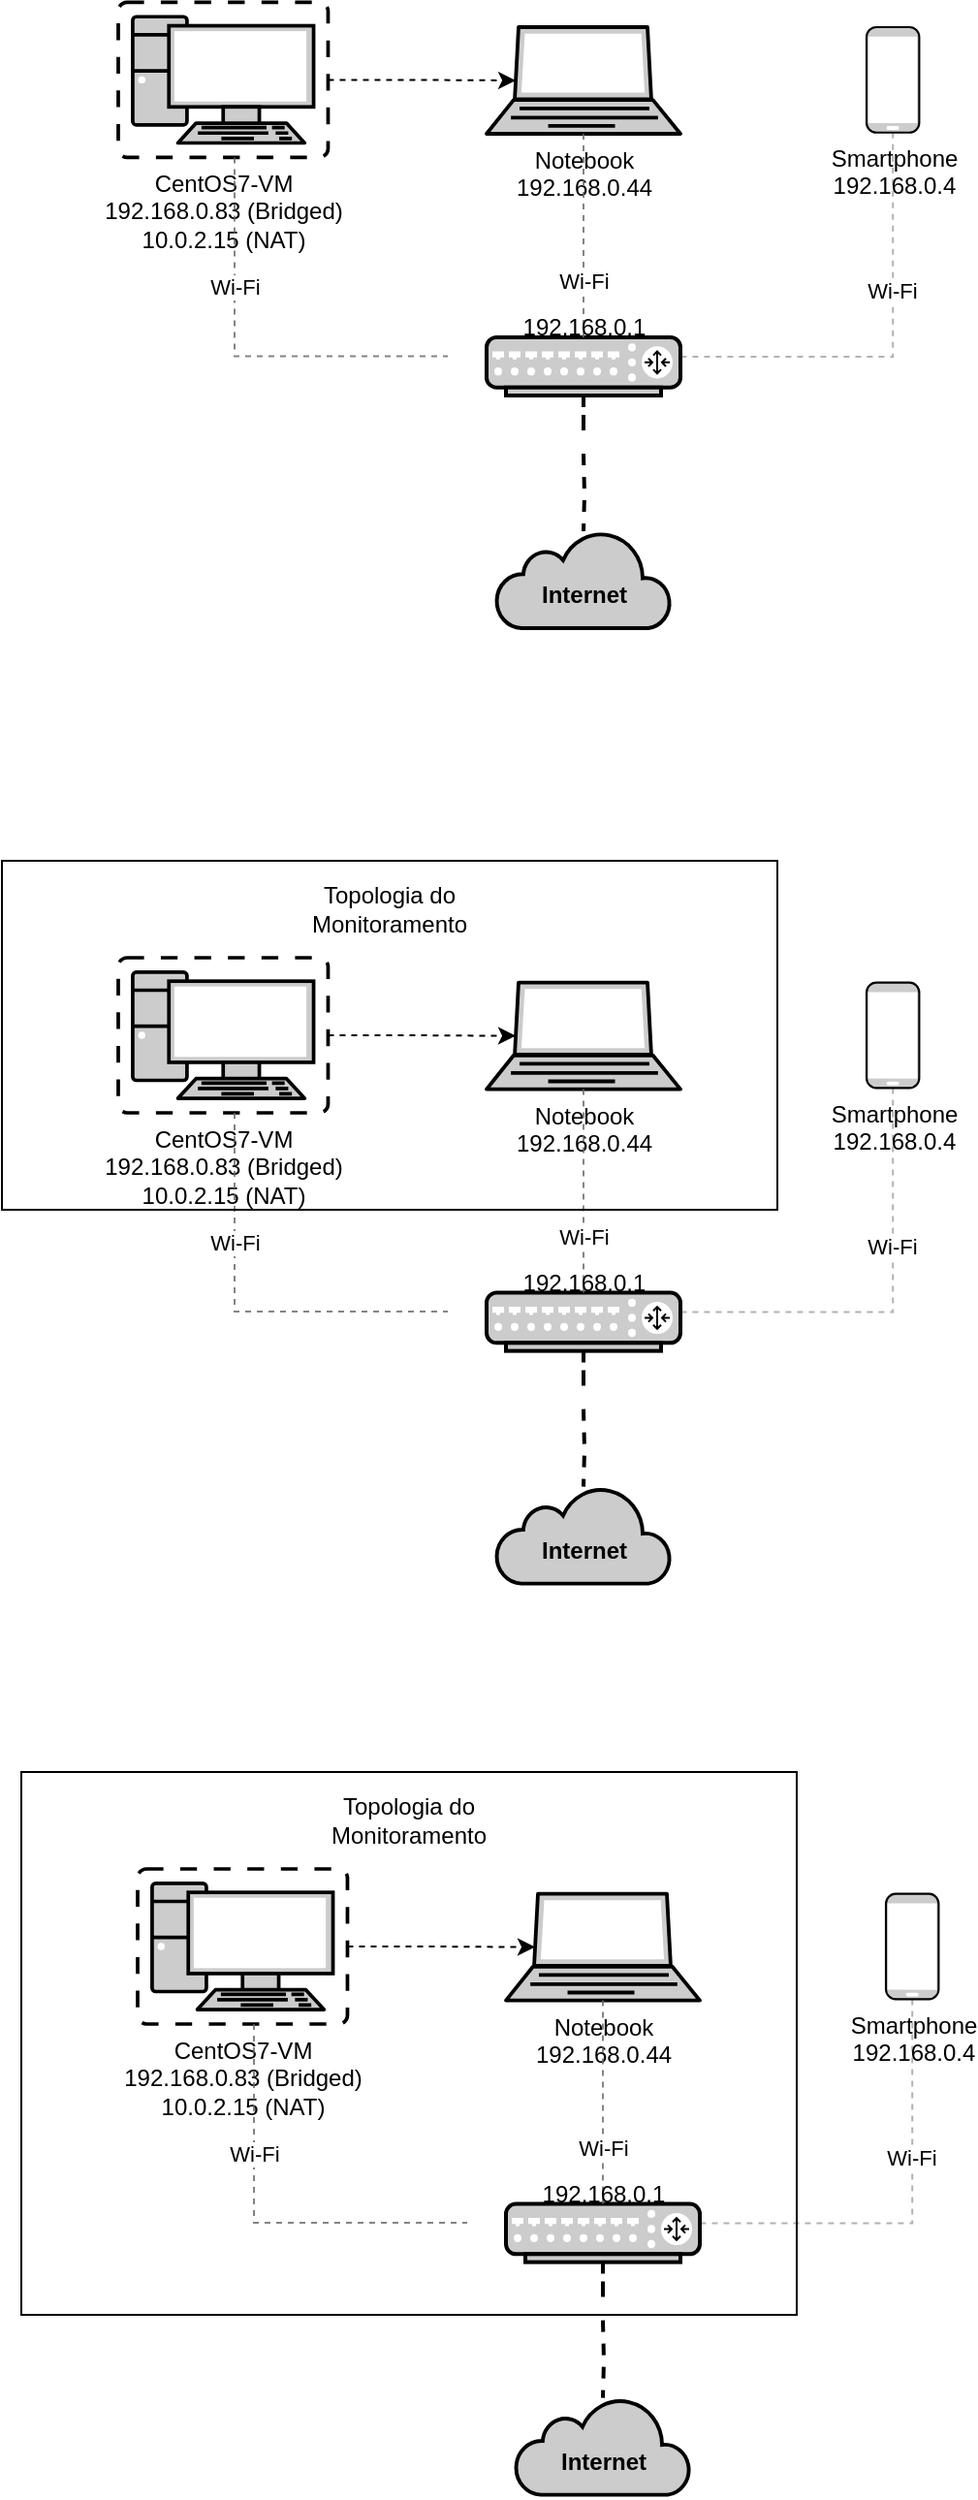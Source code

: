 <mxfile version="27.0.9">
  <diagram name="Page-1" id="3zVVUf_f2HV1rA6rrz_c">
    <mxGraphModel grid="1" page="1" gridSize="10" guides="1" tooltips="1" connect="1" arrows="1" fold="1" pageScale="1" pageWidth="850" pageHeight="1100" math="0" shadow="0">
      <root>
        <mxCell id="0" />
        <mxCell id="1" parent="0" />
        <mxCell id="fGgHPvQIKBjHU2UXJP68-2" value="&lt;div&gt;Notebook&lt;/div&gt;&lt;div&gt;192.168.0.44&lt;/div&gt;" style="fontColor=#000000;verticalAlign=top;verticalLabelPosition=bottom;labelPosition=center;align=center;html=1;outlineConnect=0;fillColor=#CCCCCC;strokeColor=#000000;gradientColor=none;gradientDirection=north;strokeWidth=2;shape=mxgraph.networks.laptop;" vertex="1" parent="1">
          <mxGeometry x="350" y="190" width="100" height="55" as="geometry" />
        </mxCell>
        <mxCell id="fGgHPvQIKBjHU2UXJP68-15" style="edgeStyle=orthogonalEdgeStyle;rounded=0;orthogonalLoop=1;jettySize=auto;html=1;entryX=0.15;entryY=0.5;entryDx=0;entryDy=0;entryPerimeter=0;dashed=1;" edge="1" parent="1" source="fGgHPvQIKBjHU2UXJP68-3" target="fGgHPvQIKBjHU2UXJP68-2">
          <mxGeometry relative="1" as="geometry" />
        </mxCell>
        <mxCell id="fGgHPvQIKBjHU2UXJP68-3" value="&lt;div&gt;&lt;span&gt;CentOS7-VM&lt;/span&gt;&lt;/div&gt;&lt;div&gt;192.168.0.83 (Bridged)&lt;/div&gt;&lt;div&gt;10.0.2.15 (NAT)&lt;/div&gt;" style="fontColor=#000000;verticalAlign=top;verticalLabelPosition=bottom;labelPosition=center;align=center;html=1;outlineConnect=0;fillColor=#CCCCCC;strokeColor=#000000;gradientColor=none;gradientDirection=north;strokeWidth=2;shape=mxgraph.networks.virtual_pc;" vertex="1" parent="1">
          <mxGeometry x="160" y="177.19" width="108.24" height="80" as="geometry" />
        </mxCell>
        <mxCell id="fGgHPvQIKBjHU2UXJP68-11" style="edgeStyle=orthogonalEdgeStyle;rounded=0;orthogonalLoop=1;jettySize=auto;html=1;startArrow=none;startFill=0;endArrow=none;dashed=1;fillColor=#f5f5f5;strokeColor=#666666;opacity=50;fontColor=#000000;" edge="1" parent="1" source="fGgHPvQIKBjHU2UXJP68-4" target="fGgHPvQIKBjHU2UXJP68-6">
          <mxGeometry relative="1" as="geometry">
            <Array as="points">
              <mxPoint x="560" y="360" />
            </Array>
          </mxGeometry>
        </mxCell>
        <mxCell id="fGgHPvQIKBjHU2UXJP68-13" value="Wi-Fi" style="edgeLabel;html=1;align=center;verticalAlign=middle;resizable=0;points=[];fontColor=#000000;" connectable="0" vertex="1" parent="fGgHPvQIKBjHU2UXJP68-11">
          <mxGeometry x="0.051" y="2" relative="1" as="geometry">
            <mxPoint x="2" y="-36" as="offset" />
          </mxGeometry>
        </mxCell>
        <mxCell id="fGgHPvQIKBjHU2UXJP68-4" value="&lt;div&gt;Smartphone&lt;/div&gt;&lt;div&gt;192.168.0.4&lt;/div&gt;" style="fontColor=#000000;verticalAlign=top;verticalLabelPosition=bottom;labelPosition=center;align=center;html=1;outlineConnect=0;fillColor=#CCCCCC;strokeColor=#000000;gradientColor=none;gradientDirection=north;strokeWidth=2;shape=mxgraph.networks.mobile;" vertex="1" parent="1">
          <mxGeometry x="546" y="190" width="27.19" height="54.38" as="geometry" />
        </mxCell>
        <mxCell id="fGgHPvQIKBjHU2UXJP68-8" style="edgeStyle=orthogonalEdgeStyle;rounded=0;orthogonalLoop=1;jettySize=auto;html=1;startArrow=none;startFill=0;endArrow=none;dashed=1;fontColor=#000000;strokeColor=#000000;strokeWidth=2;" edge="1" parent="1" target="fGgHPvQIKBjHU2UXJP68-7">
          <mxGeometry relative="1" as="geometry">
            <mxPoint x="400" y="410" as="sourcePoint" />
          </mxGeometry>
        </mxCell>
        <mxCell id="fGgHPvQIKBjHU2UXJP68-6" value="" style="fontColor=#000000;verticalAlign=top;verticalLabelPosition=bottom;labelPosition=center;align=center;html=1;outlineConnect=0;fillColor=#CCCCCC;strokeColor=#000000;gradientColor=none;gradientDirection=north;strokeWidth=2;shape=mxgraph.networks.router;" vertex="1" parent="1">
          <mxGeometry x="350" y="350" width="100" height="30" as="geometry" />
        </mxCell>
        <mxCell id="fGgHPvQIKBjHU2UXJP68-7" value="&lt;div&gt;&lt;b&gt;&lt;br&gt;&lt;/b&gt;&lt;/div&gt;&lt;div&gt;&lt;b&gt;Internet&lt;/b&gt;&lt;/div&gt;" style="html=1;outlineConnect=0;fillColor=#CCCCCC;strokeColor=#000000;gradientColor=none;gradientDirection=north;strokeWidth=2;shape=mxgraph.networks.cloud;fontColor=#000000;" vertex="1" parent="1">
          <mxGeometry x="355" y="450" width="90" height="50" as="geometry" />
        </mxCell>
        <mxCell id="fGgHPvQIKBjHU2UXJP68-9" style="edgeStyle=orthogonalEdgeStyle;rounded=0;orthogonalLoop=1;jettySize=auto;html=1;dashed=1;endArrow=none;startFill=0;fillColor=#f5f5f5;strokeColor=#666666;opacity=80;fontColor=#000000;" edge="1" parent="1">
          <mxGeometry relative="1" as="geometry">
            <mxPoint x="220" y="257.19" as="sourcePoint" />
            <mxPoint x="330" y="359.69" as="targetPoint" />
            <Array as="points">
              <mxPoint x="220" y="359.69" />
            </Array>
          </mxGeometry>
        </mxCell>
        <mxCell id="fGgHPvQIKBjHU2UXJP68-14" value="Wi-Fi" style="edgeLabel;html=1;align=center;verticalAlign=middle;resizable=0;points=[];fontColor=#000000;" connectable="0" vertex="1" parent="fGgHPvQIKBjHU2UXJP68-9">
          <mxGeometry x="-0.375" relative="1" as="geometry">
            <mxPoint as="offset" />
          </mxGeometry>
        </mxCell>
        <mxCell id="fGgHPvQIKBjHU2UXJP68-10" style="edgeStyle=orthogonalEdgeStyle;rounded=0;orthogonalLoop=1;jettySize=auto;html=1;entryX=0.5;entryY=0;entryDx=0;entryDy=0;entryPerimeter=0;startArrow=none;startFill=0;endArrow=none;dashed=1;fillColor=#f5f5f5;strokeColor=#666666;opacity=80;fontColor=#000000;" edge="1" parent="1" source="fGgHPvQIKBjHU2UXJP68-2" target="fGgHPvQIKBjHU2UXJP68-6">
          <mxGeometry relative="1" as="geometry">
            <Array as="points">
              <mxPoint x="400" y="230" />
              <mxPoint x="400" y="230" />
            </Array>
          </mxGeometry>
        </mxCell>
        <mxCell id="fGgHPvQIKBjHU2UXJP68-12" value="&lt;div&gt;Wi-Fi&lt;/div&gt;" style="edgeLabel;html=1;align=center;verticalAlign=middle;resizable=0;points=[];fontColor=#000000;" connectable="0" vertex="1" parent="fGgHPvQIKBjHU2UXJP68-10">
          <mxGeometry x="0.174" y="-3" relative="1" as="geometry">
            <mxPoint x="3" y="14" as="offset" />
          </mxGeometry>
        </mxCell>
        <mxCell id="9OlITM3bLRna7CYPGqwV-3" value="" style="edgeStyle=orthogonalEdgeStyle;rounded=0;orthogonalLoop=1;jettySize=auto;html=1;startArrow=none;startFill=0;endArrow=none;dashed=1;fontColor=#000000;strokeColor=#000000;strokeWidth=2;" edge="1" parent="1" source="fGgHPvQIKBjHU2UXJP68-6">
          <mxGeometry relative="1" as="geometry">
            <mxPoint x="400" y="380" as="sourcePoint" />
            <mxPoint x="400.0" y="380" as="targetPoint" />
          </mxGeometry>
        </mxCell>
        <mxCell id="9OlITM3bLRna7CYPGqwV-4" value="192.168.0.1" style="text;html=1;align=center;verticalAlign=middle;resizable=0;points=[];autosize=1;strokeColor=none;fillColor=none;" vertex="1" parent="1">
          <mxGeometry x="355" y="330" width="90" height="30" as="geometry" />
        </mxCell>
        <mxCell id="h2hckbnsCygy0q_4kNPu-1" value="&lt;div&gt;Notebook&lt;/div&gt;&lt;div&gt;192.168.0.44&lt;/div&gt;" style="fontColor=#000000;verticalAlign=top;verticalLabelPosition=bottom;labelPosition=center;align=center;html=1;outlineConnect=0;fillColor=#CCCCCC;strokeColor=#000000;gradientColor=none;gradientDirection=north;strokeWidth=2;shape=mxgraph.networks.laptop;" vertex="1" parent="1">
          <mxGeometry x="350" y="682.81" width="100" height="55" as="geometry" />
        </mxCell>
        <mxCell id="h2hckbnsCygy0q_4kNPu-2" style="edgeStyle=orthogonalEdgeStyle;rounded=0;orthogonalLoop=1;jettySize=auto;html=1;entryX=0.15;entryY=0.5;entryDx=0;entryDy=0;entryPerimeter=0;dashed=1;" edge="1" parent="1" source="h2hckbnsCygy0q_4kNPu-3" target="h2hckbnsCygy0q_4kNPu-1">
          <mxGeometry relative="1" as="geometry" />
        </mxCell>
        <mxCell id="h2hckbnsCygy0q_4kNPu-3" value="&lt;div&gt;&lt;span&gt;CentOS7-VM&lt;/span&gt;&lt;/div&gt;&lt;div&gt;192.168.0.83 (Bridged)&lt;/div&gt;&lt;div&gt;10.0.2.15 (NAT)&lt;/div&gt;" style="fontColor=#000000;verticalAlign=top;verticalLabelPosition=bottom;labelPosition=center;align=center;html=1;outlineConnect=0;fillColor=#CCCCCC;strokeColor=#000000;gradientColor=none;gradientDirection=north;strokeWidth=2;shape=mxgraph.networks.virtual_pc;" vertex="1" parent="1">
          <mxGeometry x="160" y="670" width="108.24" height="80" as="geometry" />
        </mxCell>
        <mxCell id="h2hckbnsCygy0q_4kNPu-4" style="edgeStyle=orthogonalEdgeStyle;rounded=0;orthogonalLoop=1;jettySize=auto;html=1;startArrow=none;startFill=0;endArrow=none;dashed=1;fillColor=#f5f5f5;strokeColor=#666666;opacity=50;fontColor=#000000;" edge="1" parent="1" source="h2hckbnsCygy0q_4kNPu-6" target="h2hckbnsCygy0q_4kNPu-8">
          <mxGeometry relative="1" as="geometry">
            <Array as="points">
              <mxPoint x="560" y="852.81" />
            </Array>
          </mxGeometry>
        </mxCell>
        <mxCell id="h2hckbnsCygy0q_4kNPu-5" value="Wi-Fi" style="edgeLabel;html=1;align=center;verticalAlign=middle;resizable=0;points=[];fontColor=#000000;" connectable="0" vertex="1" parent="h2hckbnsCygy0q_4kNPu-4">
          <mxGeometry x="0.051" y="2" relative="1" as="geometry">
            <mxPoint x="2" y="-36" as="offset" />
          </mxGeometry>
        </mxCell>
        <mxCell id="h2hckbnsCygy0q_4kNPu-6" value="&lt;div&gt;Smartphone&lt;/div&gt;&lt;div&gt;192.168.0.4&lt;/div&gt;" style="fontColor=#000000;verticalAlign=top;verticalLabelPosition=bottom;labelPosition=center;align=center;html=1;outlineConnect=0;fillColor=#CCCCCC;strokeColor=#000000;gradientColor=none;gradientDirection=north;strokeWidth=2;shape=mxgraph.networks.mobile;" vertex="1" parent="1">
          <mxGeometry x="546" y="682.81" width="27.19" height="54.38" as="geometry" />
        </mxCell>
        <mxCell id="h2hckbnsCygy0q_4kNPu-7" style="edgeStyle=orthogonalEdgeStyle;rounded=0;orthogonalLoop=1;jettySize=auto;html=1;startArrow=none;startFill=0;endArrow=none;dashed=1;fontColor=#000000;strokeColor=#000000;strokeWidth=2;" edge="1" parent="1" target="h2hckbnsCygy0q_4kNPu-9">
          <mxGeometry relative="1" as="geometry">
            <mxPoint x="400" y="902.81" as="sourcePoint" />
          </mxGeometry>
        </mxCell>
        <mxCell id="h2hckbnsCygy0q_4kNPu-8" value="" style="fontColor=#000000;verticalAlign=top;verticalLabelPosition=bottom;labelPosition=center;align=center;html=1;outlineConnect=0;fillColor=#CCCCCC;strokeColor=#000000;gradientColor=none;gradientDirection=north;strokeWidth=2;shape=mxgraph.networks.router;" vertex="1" parent="1">
          <mxGeometry x="350" y="842.81" width="100" height="30" as="geometry" />
        </mxCell>
        <mxCell id="h2hckbnsCygy0q_4kNPu-9" value="&lt;div&gt;&lt;b&gt;&lt;br&gt;&lt;/b&gt;&lt;/div&gt;&lt;div&gt;&lt;b&gt;Internet&lt;/b&gt;&lt;/div&gt;" style="html=1;outlineConnect=0;fillColor=#CCCCCC;strokeColor=#000000;gradientColor=none;gradientDirection=north;strokeWidth=2;shape=mxgraph.networks.cloud;fontColor=#000000;" vertex="1" parent="1">
          <mxGeometry x="355" y="942.81" width="90" height="50" as="geometry" />
        </mxCell>
        <mxCell id="h2hckbnsCygy0q_4kNPu-10" style="edgeStyle=orthogonalEdgeStyle;rounded=0;orthogonalLoop=1;jettySize=auto;html=1;dashed=1;endArrow=none;startFill=0;fillColor=#f5f5f5;strokeColor=#666666;opacity=80;fontColor=#000000;" edge="1" parent="1">
          <mxGeometry relative="1" as="geometry">
            <mxPoint x="220" y="750" as="sourcePoint" />
            <mxPoint x="330" y="852.5" as="targetPoint" />
            <Array as="points">
              <mxPoint x="220" y="852.5" />
            </Array>
          </mxGeometry>
        </mxCell>
        <mxCell id="h2hckbnsCygy0q_4kNPu-11" value="Wi-Fi" style="edgeLabel;html=1;align=center;verticalAlign=middle;resizable=0;points=[];fontColor=#000000;" connectable="0" vertex="1" parent="h2hckbnsCygy0q_4kNPu-10">
          <mxGeometry x="-0.375" relative="1" as="geometry">
            <mxPoint as="offset" />
          </mxGeometry>
        </mxCell>
        <mxCell id="h2hckbnsCygy0q_4kNPu-12" style="edgeStyle=orthogonalEdgeStyle;rounded=0;orthogonalLoop=1;jettySize=auto;html=1;entryX=0.5;entryY=0;entryDx=0;entryDy=0;entryPerimeter=0;startArrow=none;startFill=0;endArrow=none;dashed=1;fillColor=#f5f5f5;strokeColor=#666666;opacity=80;fontColor=#000000;" edge="1" parent="1" source="h2hckbnsCygy0q_4kNPu-1" target="h2hckbnsCygy0q_4kNPu-8">
          <mxGeometry relative="1" as="geometry">
            <Array as="points">
              <mxPoint x="400" y="722.81" />
              <mxPoint x="400" y="722.81" />
            </Array>
          </mxGeometry>
        </mxCell>
        <mxCell id="h2hckbnsCygy0q_4kNPu-13" value="&lt;div&gt;Wi-Fi&lt;/div&gt;" style="edgeLabel;html=1;align=center;verticalAlign=middle;resizable=0;points=[];fontColor=#000000;" connectable="0" vertex="1" parent="h2hckbnsCygy0q_4kNPu-12">
          <mxGeometry x="0.174" y="-3" relative="1" as="geometry">
            <mxPoint x="3" y="14" as="offset" />
          </mxGeometry>
        </mxCell>
        <mxCell id="h2hckbnsCygy0q_4kNPu-14" value="" style="edgeStyle=orthogonalEdgeStyle;rounded=0;orthogonalLoop=1;jettySize=auto;html=1;startArrow=none;startFill=0;endArrow=none;dashed=1;fontColor=#000000;strokeColor=#000000;strokeWidth=2;" edge="1" parent="1" source="h2hckbnsCygy0q_4kNPu-8">
          <mxGeometry relative="1" as="geometry">
            <mxPoint x="400" y="872.81" as="sourcePoint" />
            <mxPoint x="400.0" y="872.81" as="targetPoint" />
          </mxGeometry>
        </mxCell>
        <mxCell id="h2hckbnsCygy0q_4kNPu-15" value="192.168.0.1" style="text;html=1;align=center;verticalAlign=middle;resizable=0;points=[];autosize=1;strokeColor=none;fillColor=none;" vertex="1" parent="1">
          <mxGeometry x="355" y="822.81" width="90" height="30" as="geometry" />
        </mxCell>
        <mxCell id="h2hckbnsCygy0q_4kNPu-17" value="" style="rounded=0;whiteSpace=wrap;html=1;fillStyle=auto;fillColor=none;" vertex="1" parent="1">
          <mxGeometry x="100" y="620" width="400" height="180" as="geometry" />
        </mxCell>
        <mxCell id="h2hckbnsCygy0q_4kNPu-18" value="Topologia do Monitoramento" style="text;html=1;align=center;verticalAlign=middle;whiteSpace=wrap;rounded=0;fontStyle=0" vertex="1" parent="1">
          <mxGeometry x="245" y="630" width="110" height="30" as="geometry" />
        </mxCell>
        <mxCell id="h2hckbnsCygy0q_4kNPu-19" value="&lt;div&gt;Notebook&lt;/div&gt;&lt;div&gt;192.168.0.44&lt;/div&gt;" style="fontColor=#000000;verticalAlign=top;verticalLabelPosition=bottom;labelPosition=center;align=center;html=1;outlineConnect=0;fillColor=#CCCCCC;strokeColor=#000000;gradientColor=none;gradientDirection=north;strokeWidth=2;shape=mxgraph.networks.laptop;" vertex="1" parent="1">
          <mxGeometry x="360" y="1152.81" width="100" height="55" as="geometry" />
        </mxCell>
        <mxCell id="h2hckbnsCygy0q_4kNPu-20" style="edgeStyle=orthogonalEdgeStyle;rounded=0;orthogonalLoop=1;jettySize=auto;html=1;entryX=0.15;entryY=0.5;entryDx=0;entryDy=0;entryPerimeter=0;dashed=1;" edge="1" parent="1" source="h2hckbnsCygy0q_4kNPu-21" target="h2hckbnsCygy0q_4kNPu-19">
          <mxGeometry relative="1" as="geometry" />
        </mxCell>
        <mxCell id="h2hckbnsCygy0q_4kNPu-21" value="&lt;div&gt;&lt;span&gt;CentOS7-VM&lt;/span&gt;&lt;/div&gt;&lt;div&gt;192.168.0.83 (Bridged)&lt;/div&gt;&lt;div&gt;10.0.2.15 (NAT)&lt;/div&gt;" style="fontColor=#000000;verticalAlign=top;verticalLabelPosition=bottom;labelPosition=center;align=center;html=1;outlineConnect=0;fillColor=#CCCCCC;strokeColor=#000000;gradientColor=none;gradientDirection=north;strokeWidth=2;shape=mxgraph.networks.virtual_pc;" vertex="1" parent="1">
          <mxGeometry x="170" y="1140" width="108.24" height="80" as="geometry" />
        </mxCell>
        <mxCell id="h2hckbnsCygy0q_4kNPu-22" style="edgeStyle=orthogonalEdgeStyle;rounded=0;orthogonalLoop=1;jettySize=auto;html=1;startArrow=none;startFill=0;endArrow=none;dashed=1;fillColor=#f5f5f5;strokeColor=#666666;opacity=50;fontColor=#000000;" edge="1" parent="1" source="h2hckbnsCygy0q_4kNPu-24" target="h2hckbnsCygy0q_4kNPu-26">
          <mxGeometry relative="1" as="geometry">
            <Array as="points">
              <mxPoint x="570" y="1322.81" />
            </Array>
          </mxGeometry>
        </mxCell>
        <mxCell id="h2hckbnsCygy0q_4kNPu-23" value="Wi-Fi" style="edgeLabel;html=1;align=center;verticalAlign=middle;resizable=0;points=[];fontColor=#000000;" connectable="0" vertex="1" parent="h2hckbnsCygy0q_4kNPu-22">
          <mxGeometry x="0.051" y="2" relative="1" as="geometry">
            <mxPoint x="2" y="-36" as="offset" />
          </mxGeometry>
        </mxCell>
        <mxCell id="h2hckbnsCygy0q_4kNPu-24" value="&lt;div&gt;Smartphone&lt;/div&gt;&lt;div&gt;192.168.0.4&lt;/div&gt;" style="fontColor=#000000;verticalAlign=top;verticalLabelPosition=bottom;labelPosition=center;align=center;html=1;outlineConnect=0;fillColor=#CCCCCC;strokeColor=#000000;gradientColor=none;gradientDirection=north;strokeWidth=2;shape=mxgraph.networks.mobile;" vertex="1" parent="1">
          <mxGeometry x="556" y="1152.81" width="27.19" height="54.38" as="geometry" />
        </mxCell>
        <mxCell id="h2hckbnsCygy0q_4kNPu-25" style="edgeStyle=orthogonalEdgeStyle;rounded=0;orthogonalLoop=1;jettySize=auto;html=1;startArrow=none;startFill=0;endArrow=none;dashed=1;fontColor=#000000;strokeColor=#000000;strokeWidth=2;" edge="1" parent="1" target="h2hckbnsCygy0q_4kNPu-27">
          <mxGeometry relative="1" as="geometry">
            <mxPoint x="410" y="1372.81" as="sourcePoint" />
          </mxGeometry>
        </mxCell>
        <mxCell id="h2hckbnsCygy0q_4kNPu-26" value="" style="fontColor=#000000;verticalAlign=top;verticalLabelPosition=bottom;labelPosition=center;align=center;html=1;outlineConnect=0;fillColor=#CCCCCC;strokeColor=#000000;gradientColor=none;gradientDirection=north;strokeWidth=2;shape=mxgraph.networks.router;" vertex="1" parent="1">
          <mxGeometry x="360" y="1312.81" width="100" height="30" as="geometry" />
        </mxCell>
        <mxCell id="h2hckbnsCygy0q_4kNPu-27" value="&lt;div&gt;&lt;b&gt;&lt;br&gt;&lt;/b&gt;&lt;/div&gt;&lt;div&gt;&lt;b&gt;Internet&lt;/b&gt;&lt;/div&gt;" style="html=1;outlineConnect=0;fillColor=#CCCCCC;strokeColor=#000000;gradientColor=none;gradientDirection=north;strokeWidth=2;shape=mxgraph.networks.cloud;fontColor=#000000;" vertex="1" parent="1">
          <mxGeometry x="365" y="1412.81" width="90" height="50" as="geometry" />
        </mxCell>
        <mxCell id="h2hckbnsCygy0q_4kNPu-28" style="edgeStyle=orthogonalEdgeStyle;rounded=0;orthogonalLoop=1;jettySize=auto;html=1;dashed=1;endArrow=none;startFill=0;fillColor=#f5f5f5;strokeColor=#666666;opacity=80;fontColor=#000000;" edge="1" parent="1">
          <mxGeometry relative="1" as="geometry">
            <mxPoint x="230" y="1220" as="sourcePoint" />
            <mxPoint x="340" y="1322.5" as="targetPoint" />
            <Array as="points">
              <mxPoint x="230" y="1322.5" />
            </Array>
          </mxGeometry>
        </mxCell>
        <mxCell id="h2hckbnsCygy0q_4kNPu-29" value="Wi-Fi" style="edgeLabel;html=1;align=center;verticalAlign=middle;resizable=0;points=[];fontColor=#000000;" connectable="0" vertex="1" parent="h2hckbnsCygy0q_4kNPu-28">
          <mxGeometry x="-0.375" relative="1" as="geometry">
            <mxPoint as="offset" />
          </mxGeometry>
        </mxCell>
        <mxCell id="h2hckbnsCygy0q_4kNPu-30" style="edgeStyle=orthogonalEdgeStyle;rounded=0;orthogonalLoop=1;jettySize=auto;html=1;entryX=0.5;entryY=0;entryDx=0;entryDy=0;entryPerimeter=0;startArrow=none;startFill=0;endArrow=none;dashed=1;fillColor=#f5f5f5;strokeColor=#666666;opacity=80;fontColor=#000000;" edge="1" parent="1" source="h2hckbnsCygy0q_4kNPu-19" target="h2hckbnsCygy0q_4kNPu-26">
          <mxGeometry relative="1" as="geometry">
            <Array as="points">
              <mxPoint x="410" y="1192.81" />
              <mxPoint x="410" y="1192.81" />
            </Array>
          </mxGeometry>
        </mxCell>
        <mxCell id="h2hckbnsCygy0q_4kNPu-31" value="&lt;div&gt;Wi-Fi&lt;/div&gt;" style="edgeLabel;html=1;align=center;verticalAlign=middle;resizable=0;points=[];fontColor=#000000;" connectable="0" vertex="1" parent="h2hckbnsCygy0q_4kNPu-30">
          <mxGeometry x="0.174" y="-3" relative="1" as="geometry">
            <mxPoint x="3" y="14" as="offset" />
          </mxGeometry>
        </mxCell>
        <mxCell id="h2hckbnsCygy0q_4kNPu-32" value="" style="edgeStyle=orthogonalEdgeStyle;rounded=0;orthogonalLoop=1;jettySize=auto;html=1;startArrow=none;startFill=0;endArrow=none;dashed=1;fontColor=#000000;strokeColor=#000000;strokeWidth=2;" edge="1" parent="1" source="h2hckbnsCygy0q_4kNPu-26">
          <mxGeometry relative="1" as="geometry">
            <mxPoint x="410" y="1342.81" as="sourcePoint" />
            <mxPoint x="410.0" y="1342.81" as="targetPoint" />
          </mxGeometry>
        </mxCell>
        <mxCell id="h2hckbnsCygy0q_4kNPu-33" value="192.168.0.1" style="text;html=1;align=center;verticalAlign=middle;resizable=0;points=[];autosize=1;strokeColor=none;fillColor=none;" vertex="1" parent="1">
          <mxGeometry x="365" y="1292.81" width="90" height="30" as="geometry" />
        </mxCell>
        <mxCell id="h2hckbnsCygy0q_4kNPu-34" value="" style="rounded=0;whiteSpace=wrap;html=1;fillStyle=auto;fillColor=none;" vertex="1" parent="1">
          <mxGeometry x="110" y="1090" width="400" height="280" as="geometry" />
        </mxCell>
        <mxCell id="h2hckbnsCygy0q_4kNPu-35" value="Topologia do Monitoramento" style="text;html=1;align=center;verticalAlign=middle;whiteSpace=wrap;rounded=0;fontStyle=0" vertex="1" parent="1">
          <mxGeometry x="255" y="1100" width="110" height="30" as="geometry" />
        </mxCell>
      </root>
    </mxGraphModel>
  </diagram>
</mxfile>

